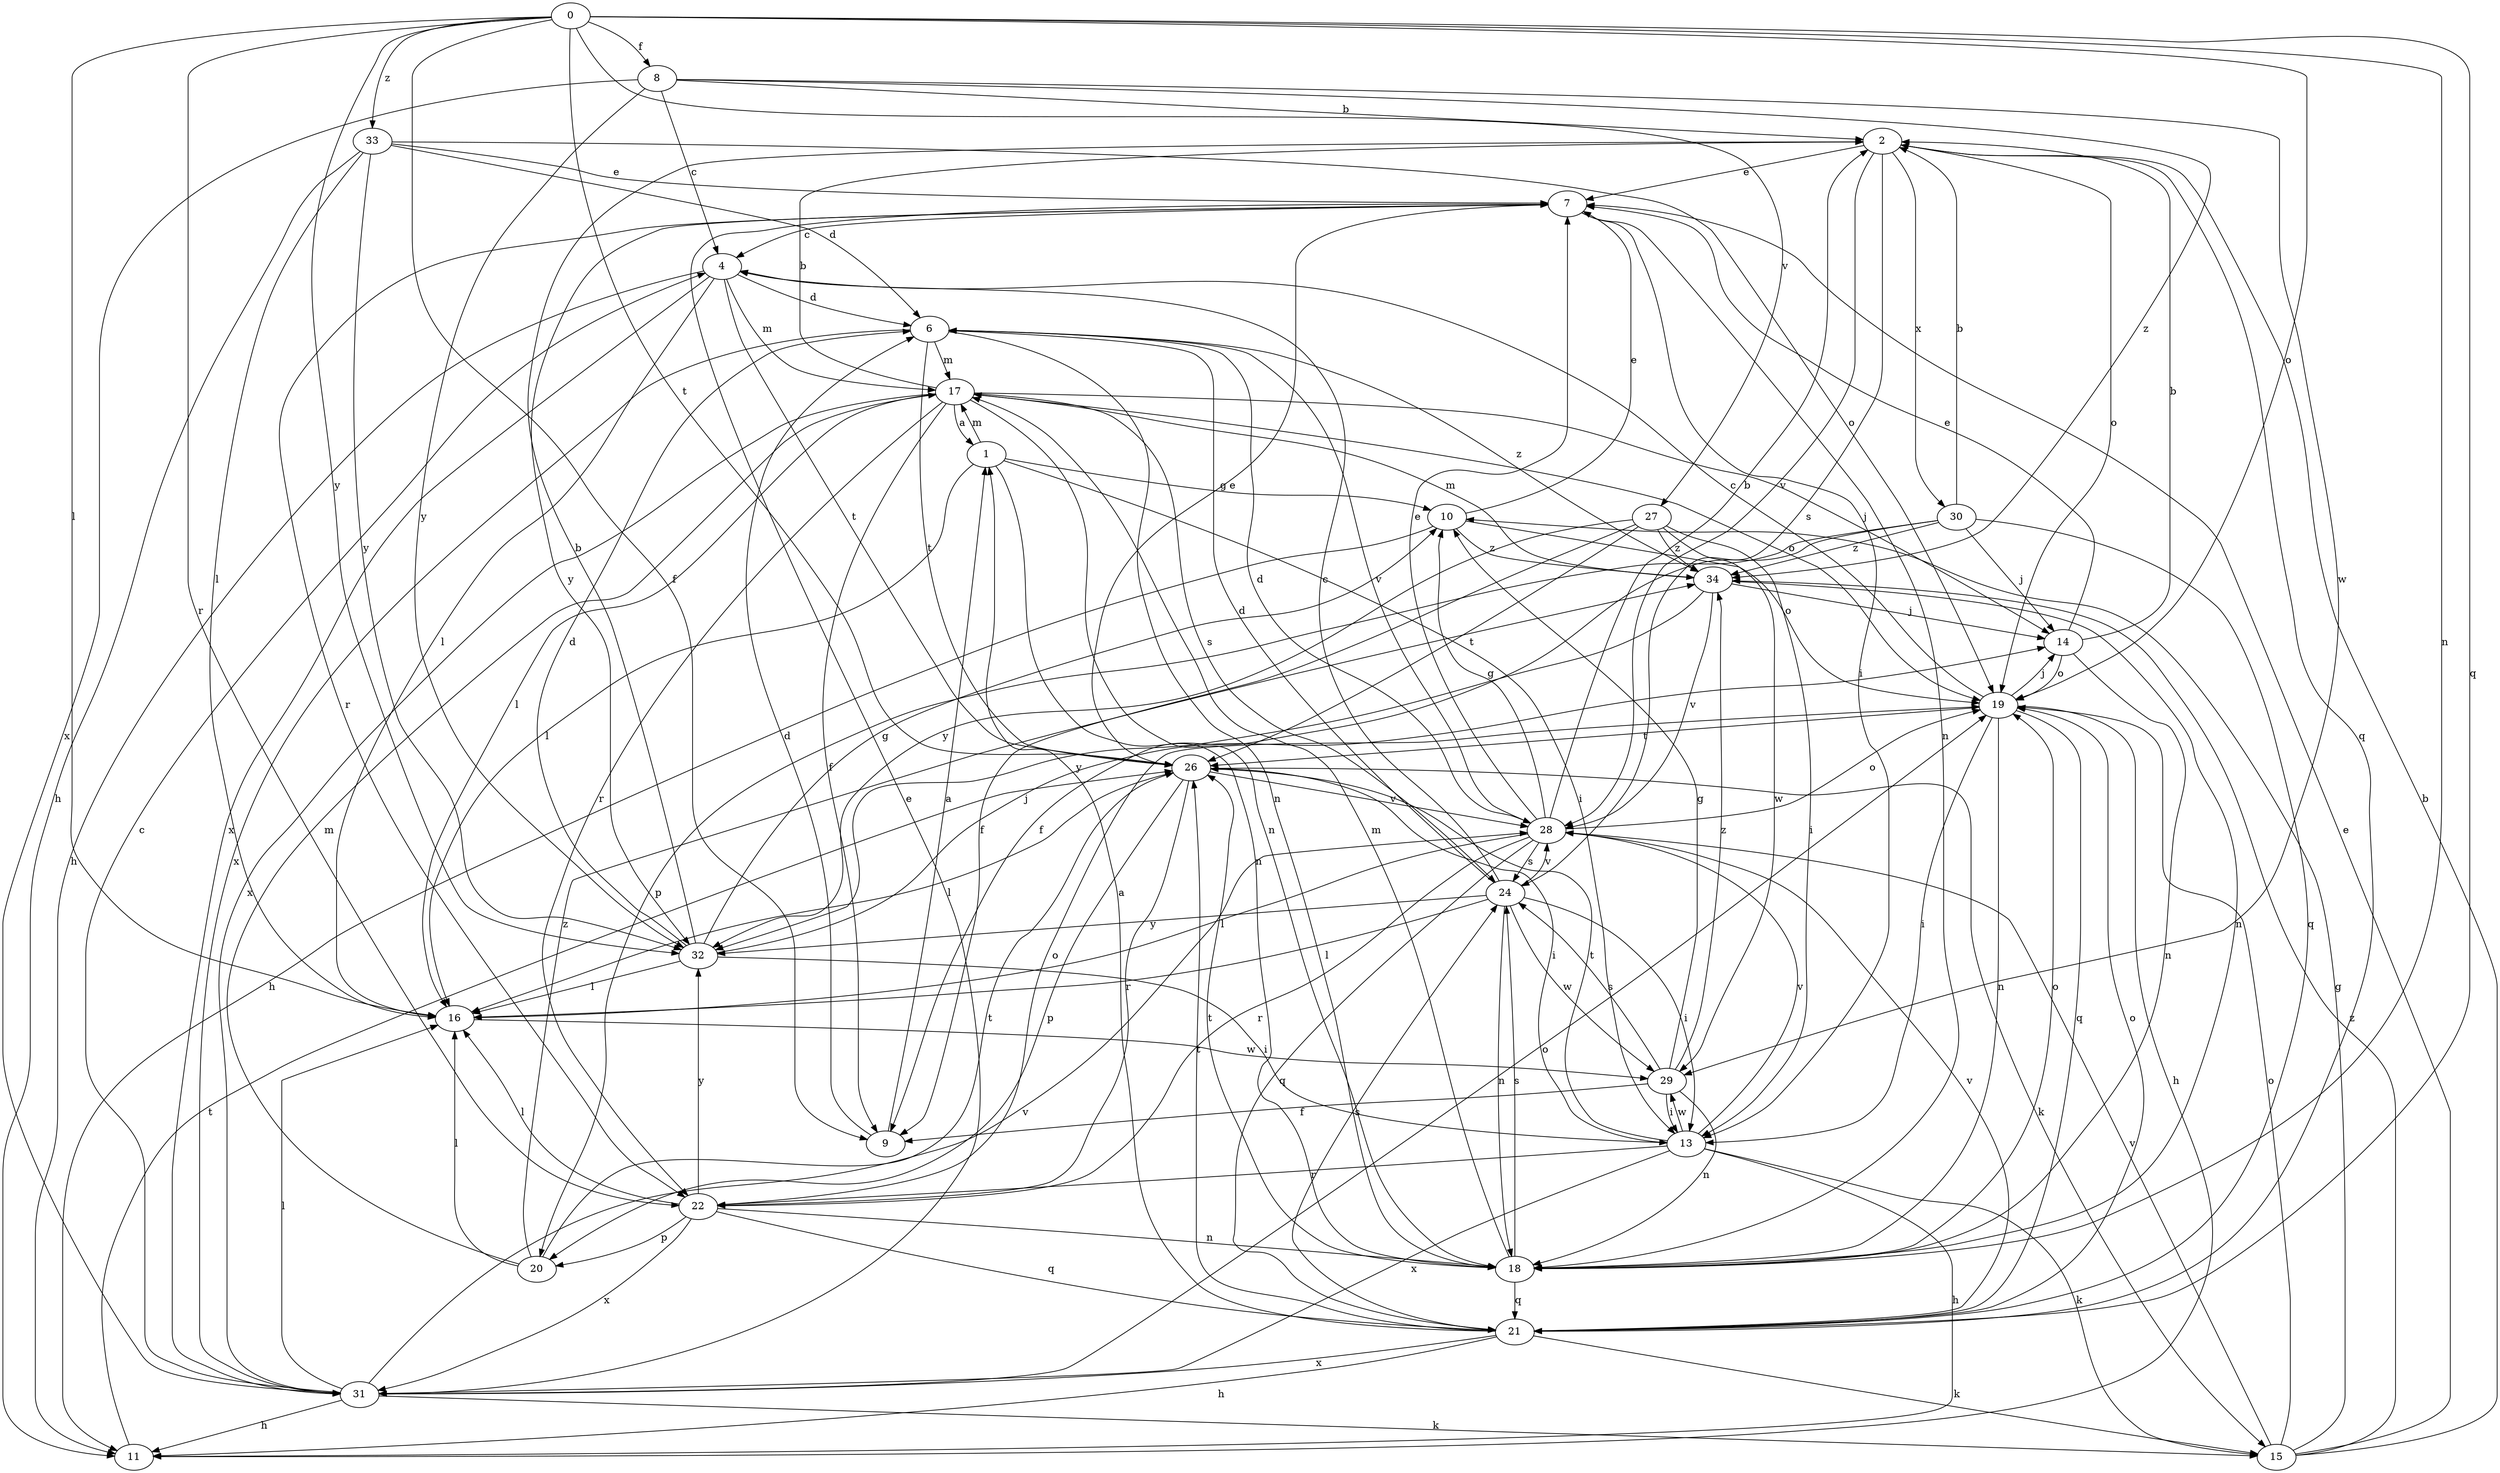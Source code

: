 strict digraph  {
0;
1;
2;
4;
6;
7;
8;
9;
10;
11;
13;
14;
15;
16;
17;
18;
19;
20;
21;
22;
24;
26;
27;
28;
29;
30;
31;
32;
33;
34;
0 -> 8  [label=f];
0 -> 9  [label=f];
0 -> 16  [label=l];
0 -> 18  [label=n];
0 -> 19  [label=o];
0 -> 21  [label=q];
0 -> 22  [label=r];
0 -> 26  [label=t];
0 -> 27  [label=v];
0 -> 32  [label=y];
0 -> 33  [label=z];
1 -> 10  [label=g];
1 -> 13  [label=i];
1 -> 16  [label=l];
1 -> 17  [label=m];
1 -> 18  [label=n];
2 -> 7  [label=e];
2 -> 19  [label=o];
2 -> 21  [label=q];
2 -> 24  [label=s];
2 -> 28  [label=v];
2 -> 30  [label=x];
4 -> 6  [label=d];
4 -> 11  [label=h];
4 -> 16  [label=l];
4 -> 17  [label=m];
4 -> 26  [label=t];
4 -> 31  [label=x];
6 -> 17  [label=m];
6 -> 18  [label=n];
6 -> 26  [label=t];
6 -> 28  [label=v];
6 -> 31  [label=x];
6 -> 34  [label=z];
7 -> 4  [label=c];
7 -> 13  [label=i];
7 -> 18  [label=n];
7 -> 22  [label=r];
7 -> 32  [label=y];
8 -> 2  [label=b];
8 -> 4  [label=c];
8 -> 29  [label=w];
8 -> 31  [label=x];
8 -> 32  [label=y];
8 -> 34  [label=z];
9 -> 1  [label=a];
9 -> 6  [label=d];
10 -> 7  [label=e];
10 -> 11  [label=h];
10 -> 19  [label=o];
10 -> 34  [label=z];
11 -> 26  [label=t];
13 -> 11  [label=h];
13 -> 15  [label=k];
13 -> 22  [label=r];
13 -> 26  [label=t];
13 -> 28  [label=v];
13 -> 29  [label=w];
13 -> 31  [label=x];
14 -> 2  [label=b];
14 -> 7  [label=e];
14 -> 18  [label=n];
14 -> 19  [label=o];
15 -> 2  [label=b];
15 -> 7  [label=e];
15 -> 10  [label=g];
15 -> 19  [label=o];
15 -> 28  [label=v];
15 -> 34  [label=z];
16 -> 29  [label=w];
17 -> 1  [label=a];
17 -> 2  [label=b];
17 -> 9  [label=f];
17 -> 14  [label=j];
17 -> 16  [label=l];
17 -> 18  [label=n];
17 -> 19  [label=o];
17 -> 22  [label=r];
17 -> 24  [label=s];
17 -> 31  [label=x];
18 -> 17  [label=m];
18 -> 19  [label=o];
18 -> 21  [label=q];
18 -> 24  [label=s];
18 -> 26  [label=t];
19 -> 4  [label=c];
19 -> 11  [label=h];
19 -> 13  [label=i];
19 -> 14  [label=j];
19 -> 18  [label=n];
19 -> 21  [label=q];
19 -> 26  [label=t];
20 -> 16  [label=l];
20 -> 17  [label=m];
20 -> 26  [label=t];
20 -> 34  [label=z];
21 -> 1  [label=a];
21 -> 11  [label=h];
21 -> 15  [label=k];
21 -> 19  [label=o];
21 -> 24  [label=s];
21 -> 26  [label=t];
21 -> 28  [label=v];
21 -> 31  [label=x];
22 -> 16  [label=l];
22 -> 18  [label=n];
22 -> 19  [label=o];
22 -> 20  [label=p];
22 -> 21  [label=q];
22 -> 31  [label=x];
22 -> 32  [label=y];
24 -> 4  [label=c];
24 -> 6  [label=d];
24 -> 13  [label=i];
24 -> 16  [label=l];
24 -> 18  [label=n];
24 -> 28  [label=v];
24 -> 29  [label=w];
24 -> 32  [label=y];
26 -> 7  [label=e];
26 -> 13  [label=i];
26 -> 15  [label=k];
26 -> 16  [label=l];
26 -> 20  [label=p];
26 -> 22  [label=r];
26 -> 28  [label=v];
27 -> 9  [label=f];
27 -> 13  [label=i];
27 -> 26  [label=t];
27 -> 29  [label=w];
27 -> 32  [label=y];
27 -> 34  [label=z];
28 -> 2  [label=b];
28 -> 6  [label=d];
28 -> 7  [label=e];
28 -> 10  [label=g];
28 -> 16  [label=l];
28 -> 19  [label=o];
28 -> 21  [label=q];
28 -> 22  [label=r];
28 -> 24  [label=s];
29 -> 9  [label=f];
29 -> 10  [label=g];
29 -> 13  [label=i];
29 -> 18  [label=n];
29 -> 24  [label=s];
29 -> 34  [label=z];
30 -> 2  [label=b];
30 -> 9  [label=f];
30 -> 14  [label=j];
30 -> 20  [label=p];
30 -> 21  [label=q];
30 -> 34  [label=z];
31 -> 4  [label=c];
31 -> 7  [label=e];
31 -> 11  [label=h];
31 -> 15  [label=k];
31 -> 16  [label=l];
31 -> 19  [label=o];
31 -> 28  [label=v];
32 -> 2  [label=b];
32 -> 6  [label=d];
32 -> 10  [label=g];
32 -> 13  [label=i];
32 -> 14  [label=j];
32 -> 16  [label=l];
33 -> 6  [label=d];
33 -> 7  [label=e];
33 -> 11  [label=h];
33 -> 16  [label=l];
33 -> 19  [label=o];
33 -> 32  [label=y];
34 -> 14  [label=j];
34 -> 17  [label=m];
34 -> 18  [label=n];
34 -> 28  [label=v];
34 -> 32  [label=y];
}
